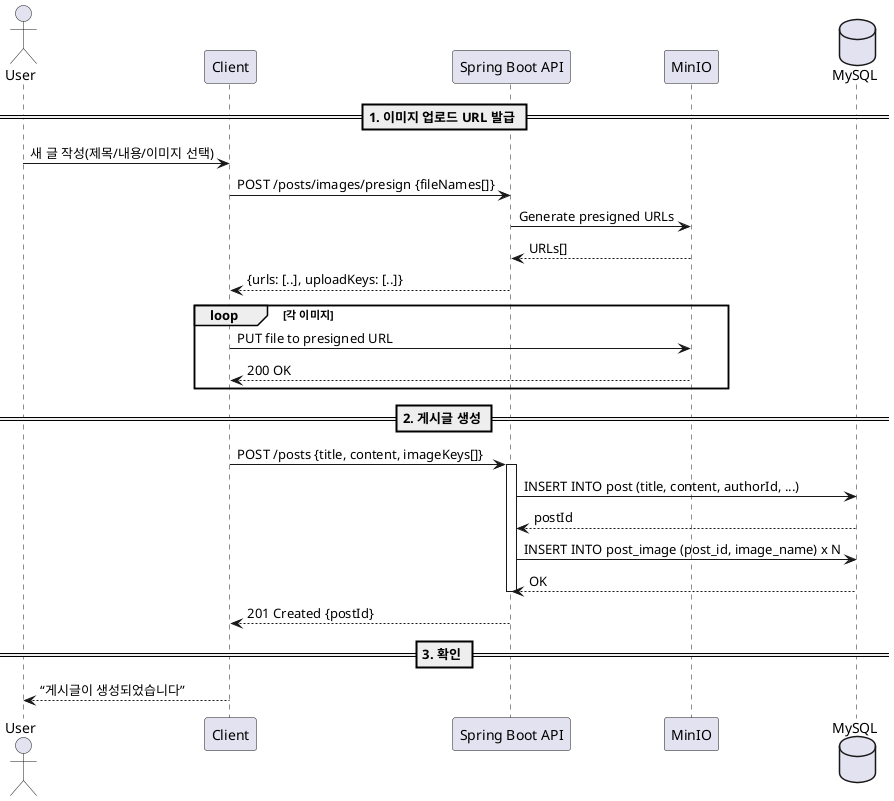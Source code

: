 @startuml
actor User as U
participant "Client" as R
participant "Spring Boot API" as S
participant "MinIO" as M
database "MySQL" as DB

== 1. 이미지 업로드 URL 발급 ==
U -> R: 새 글 작성(제목/내용/이미지 선택)
R -> S: POST /posts/images/presign {fileNames[]}
S -> M: Generate presigned URLs
M --> S: URLs[]
S --> R: {urls: [..], uploadKeys: [..]}

loop 각 이미지
  R -> M: PUT file to presigned URL
  M --> R: 200 OK
end

== 2. 게시글 생성 ==
R -> S: POST /posts {title, content, imageKeys[]}
activate S
S -> DB: INSERT INTO post (title, content, authorId, ...)
DB --> S: postId
S -> DB: INSERT INTO post_image (post_id, image_name) x N
DB --> S: OK
deactivate S
S --> R: 201 Created {postId}

== 3. 확인 ==
R --> U: “게시글이 생성되었습니다”
@enduml
